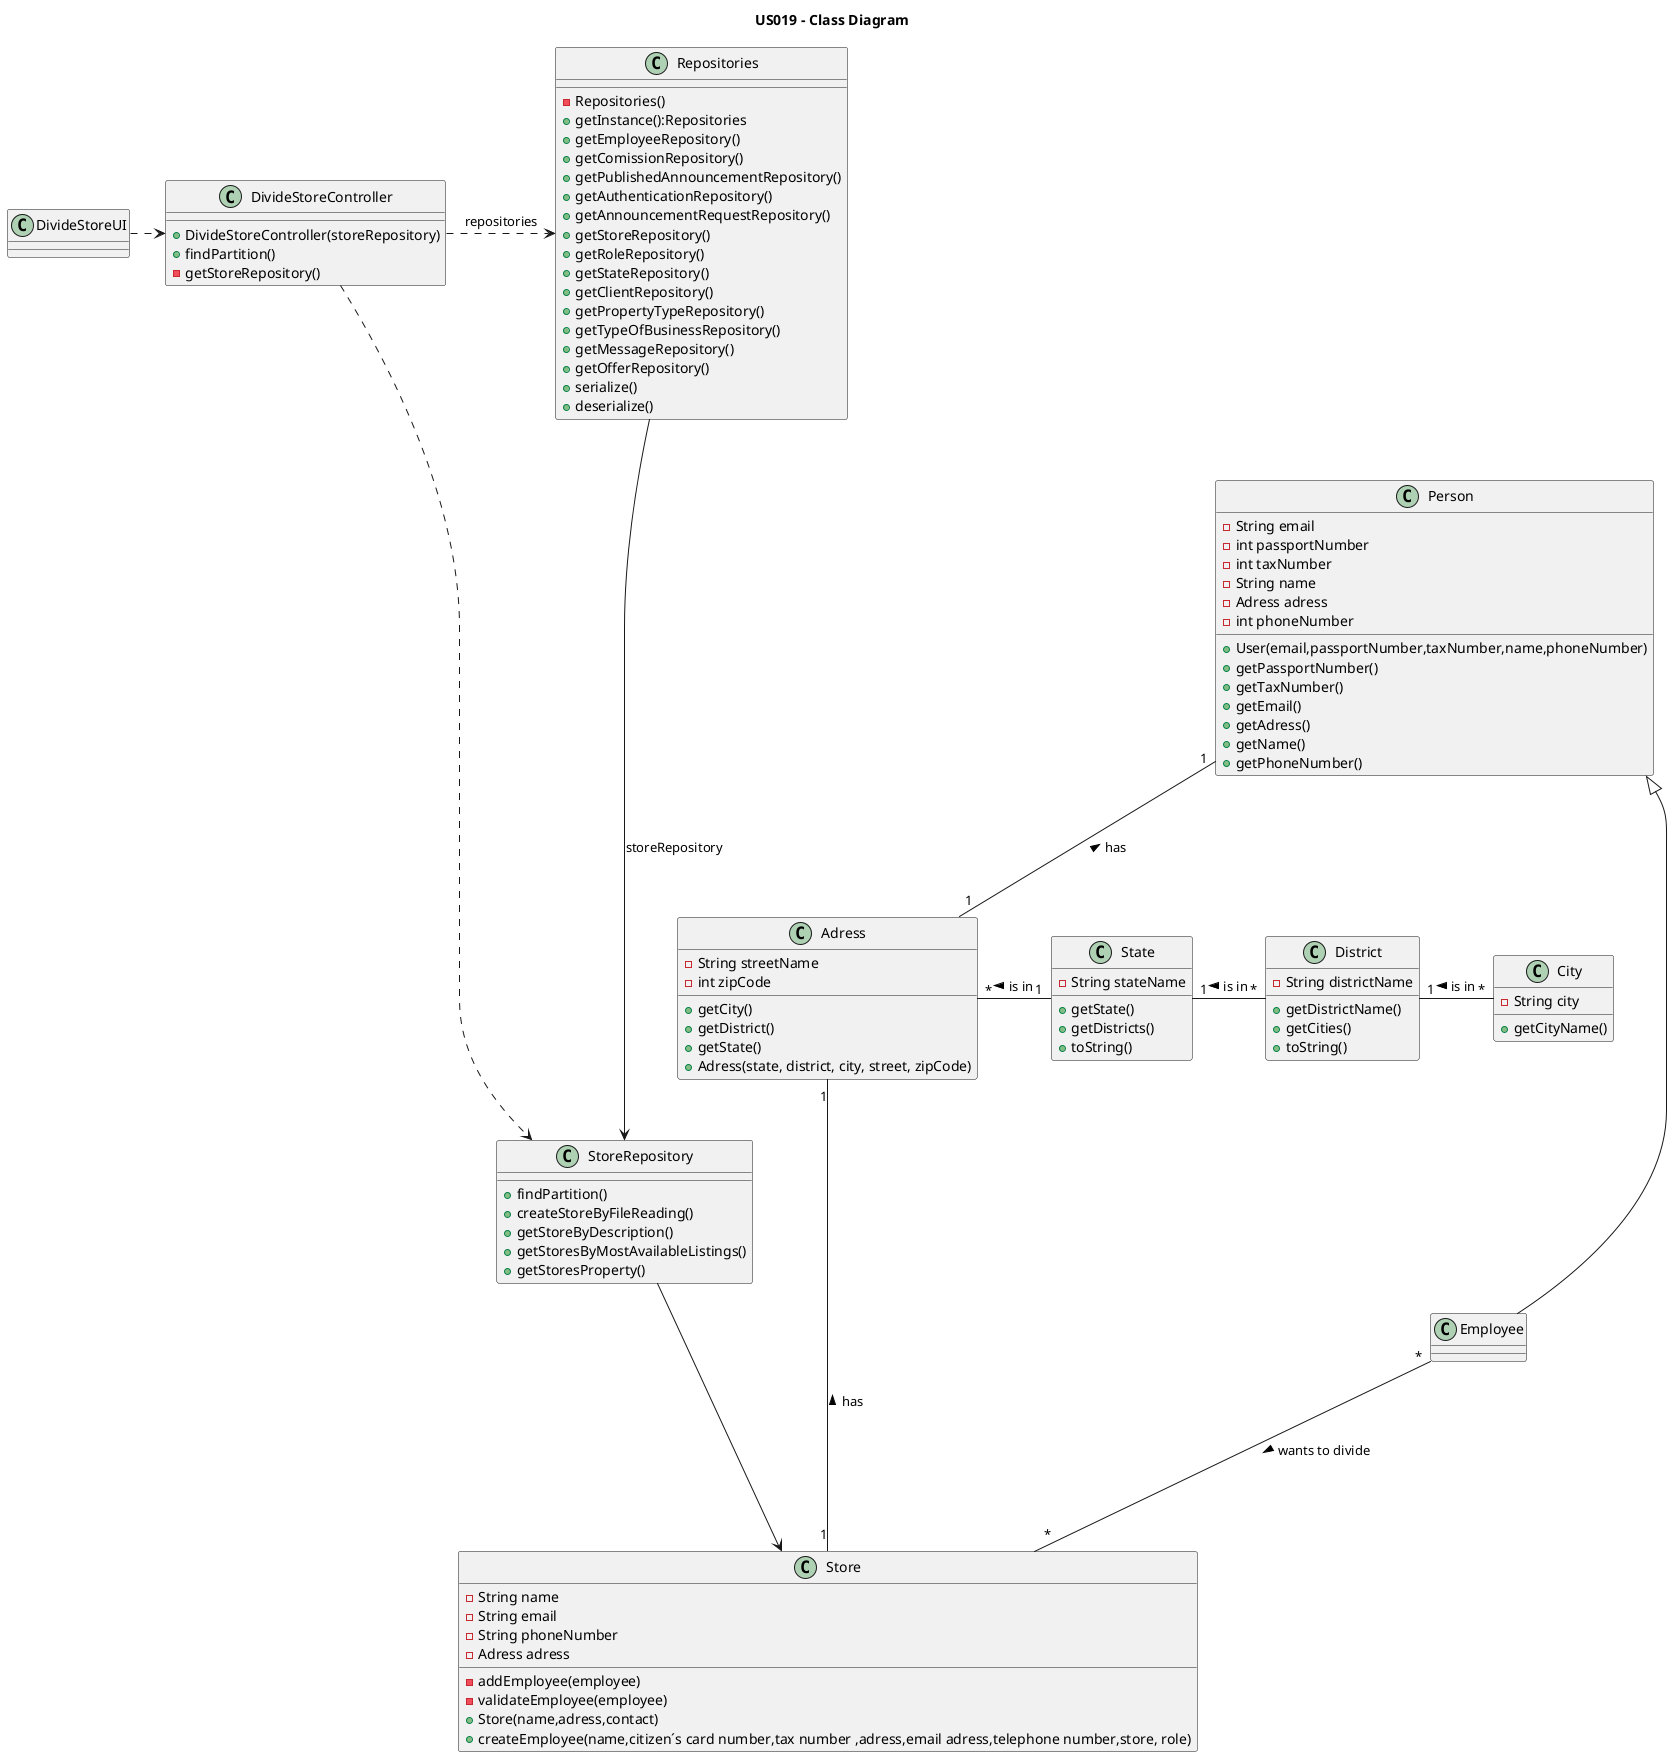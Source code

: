  @startuml

title US019 - Class Diagram



class DivideStoreUI{
}


class Repositories{
-Repositories()
+getInstance():Repositories
+getEmployeeRepository()
+getComissionRepository()
+getPublishedAnnouncementRepository()
+getAuthenticationRepository()
+getAnnouncementRequestRepository()
+getStoreRepository()
+getRoleRepository()
+getStateRepository()
+getClientRepository()
+getPropertyTypeRepository()
+getTypeOfBusinessRepository()
+getMessageRepository()
+getOfferRepository()
+serialize()
+deserialize()
}


class DivideStoreController {
    + DivideStoreController(storeRepository)
    + findPartition()
    - getStoreRepository()

}


class Person{
- String email
- int passportNumber
- int taxNumber
- String name
- Adress adress
- int phoneNumber

+User(email,passportNumber,taxNumber,name,phoneNumber)
+getPassportNumber()
+getTaxNumber()
+getEmail()
+getAdress()
+getName()
+getPhoneNumber()
}


class Adress{
 -String streetName
    -int zipCode
    +getCity()
    +getDistrict()
    +getState()
    +Adress(state, district, city, street, zipCode)
}

class State{
 - String stateName

    +getState()
    +getDistricts()
    +toString()

}

class District{
- String districtName


    +getDistrictName()
    +getCities()
    +toString()
}

class City{
- String city

    +getCityName()
}

class Store{
-String name
-String email
-String phoneNumber
-Adress adress
-addEmployee(employee)
-validateEmployee(employee)
+Store(name,adress,contact)
+createEmployee(name,citizen´s card number,tax number ,adress,email adress,telephone number,store, role)
}

class StoreRepository {
   +findPartition()
   +createStoreByFileReading()
   +getStoreByDescription()
   +getStoresByMostAvailableListings()
   +getStoresProperty()
}

StoreRepository ----> Store


DivideStoreController .> StoreRepository

Repositories -----> StoreRepository: storeRepository


DivideStoreUI .> DivideStoreController

DivideStoreController .> Repositories: repositories

Person <|---- Employee


Person "1" --- "1" Adress: has <
State "1" -right-- "*" District: is in <
District "1" -right-- "*" City: is in <
Adress "*" -right-- "1" State: is in <

Adress "1" ----- "1" Store : has <

Employee"*" - "*" Store: wants to divide >

@enduml